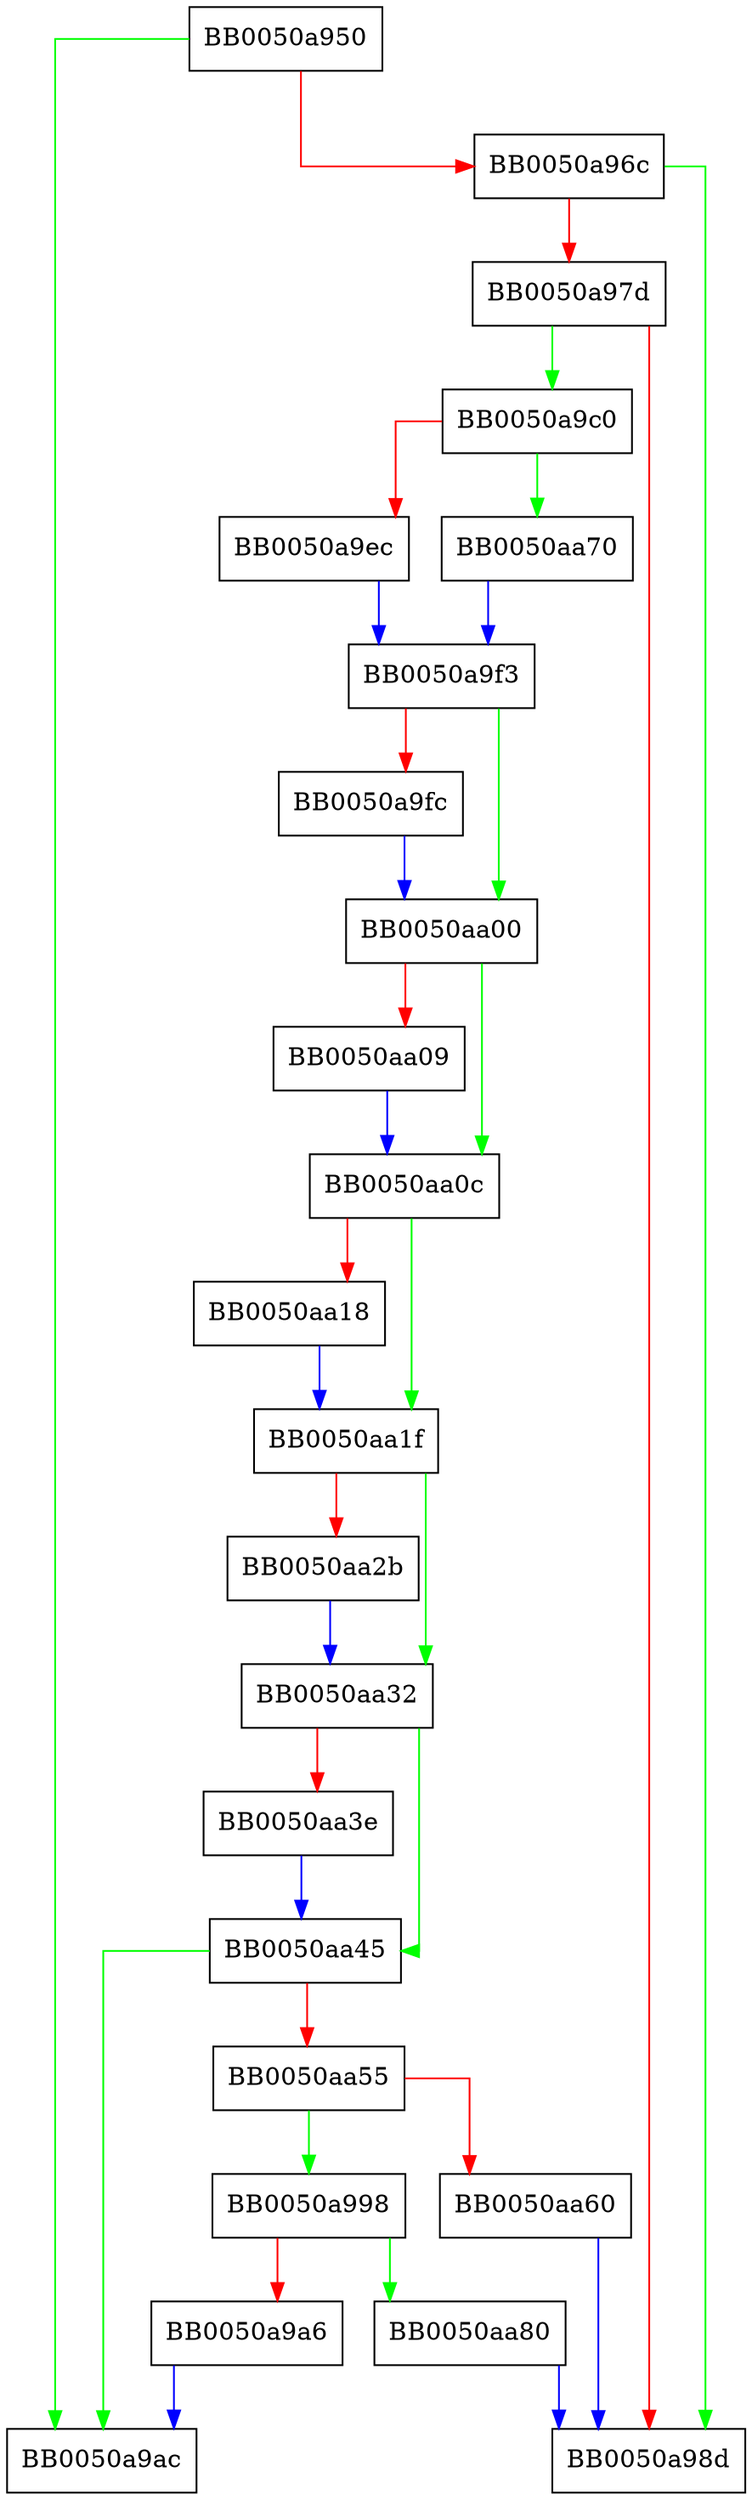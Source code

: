 digraph newreno_set_input_params {
  node [shape="box"];
  graph [splines=ortho];
  BB0050a950 -> BB0050a9ac [color="green"];
  BB0050a950 -> BB0050a96c [color="red"];
  BB0050a96c -> BB0050a98d [color="green"];
  BB0050a96c -> BB0050a97d [color="red"];
  BB0050a97d -> BB0050a9c0 [color="green"];
  BB0050a97d -> BB0050a98d [color="red"];
  BB0050a998 -> BB0050aa80 [color="green"];
  BB0050a998 -> BB0050a9a6 [color="red"];
  BB0050a9a6 -> BB0050a9ac [color="blue"];
  BB0050a9c0 -> BB0050aa70 [color="green"];
  BB0050a9c0 -> BB0050a9ec [color="red"];
  BB0050a9ec -> BB0050a9f3 [color="blue"];
  BB0050a9f3 -> BB0050aa00 [color="green"];
  BB0050a9f3 -> BB0050a9fc [color="red"];
  BB0050a9fc -> BB0050aa00 [color="blue"];
  BB0050aa00 -> BB0050aa0c [color="green"];
  BB0050aa00 -> BB0050aa09 [color="red"];
  BB0050aa09 -> BB0050aa0c [color="blue"];
  BB0050aa0c -> BB0050aa1f [color="green"];
  BB0050aa0c -> BB0050aa18 [color="red"];
  BB0050aa18 -> BB0050aa1f [color="blue"];
  BB0050aa1f -> BB0050aa32 [color="green"];
  BB0050aa1f -> BB0050aa2b [color="red"];
  BB0050aa2b -> BB0050aa32 [color="blue"];
  BB0050aa32 -> BB0050aa45 [color="green"];
  BB0050aa32 -> BB0050aa3e [color="red"];
  BB0050aa3e -> BB0050aa45 [color="blue"];
  BB0050aa45 -> BB0050a9ac [color="green"];
  BB0050aa45 -> BB0050aa55 [color="red"];
  BB0050aa55 -> BB0050a998 [color="green"];
  BB0050aa55 -> BB0050aa60 [color="red"];
  BB0050aa60 -> BB0050a98d [color="blue"];
  BB0050aa70 -> BB0050a9f3 [color="blue"];
  BB0050aa80 -> BB0050a98d [color="blue"];
}